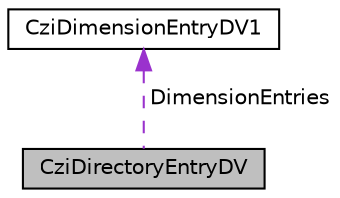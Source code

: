 digraph "CziDirectoryEntryDV"
{
  edge [fontname="Helvetica",fontsize="10",labelfontname="Helvetica",labelfontsize="10"];
  node [fontname="Helvetica",fontsize="10",shape=record];
  Node1 [label="CziDirectoryEntryDV",height=0.2,width=0.4,color="black", fillcolor="grey75", style="filled", fontcolor="black"];
  Node2 -> Node1 [dir="back",color="darkorchid3",fontsize="10",style="dashed",label=" DimensionEntries" ,fontname="Helvetica"];
  Node2 [label="CziDimensionEntryDV1",height=0.2,width=0.4,color="black", fillcolor="white", style="filled",URL="$structCziDimensionEntryDV1.html"];
}
